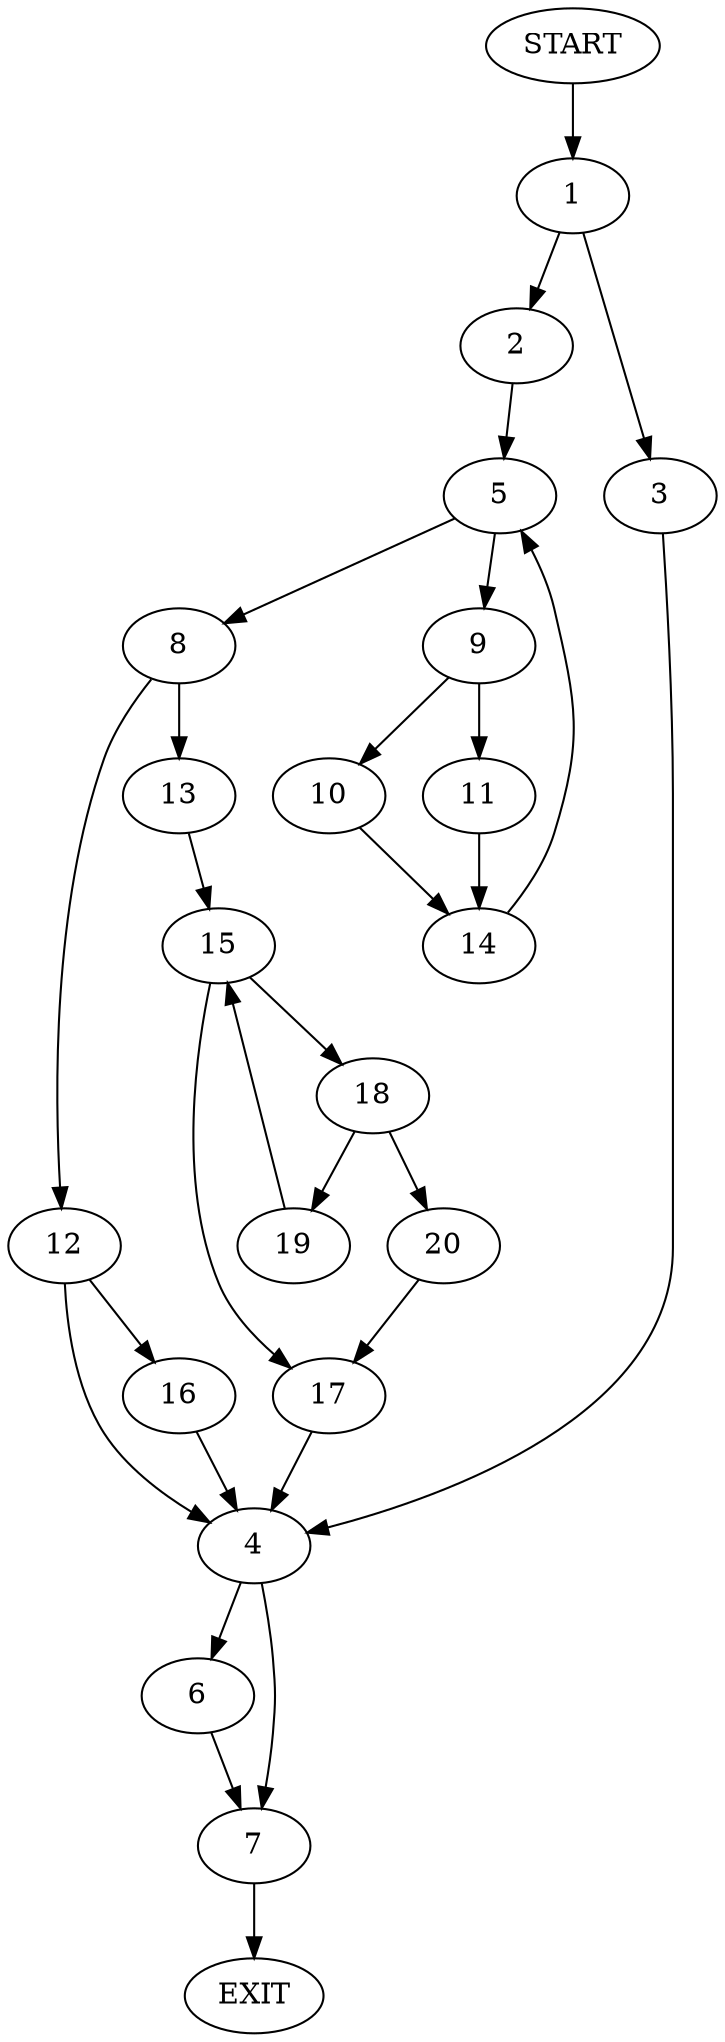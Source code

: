 digraph {
0 [label="START"]
21 [label="EXIT"]
0 -> 1
1 -> 2
1 -> 3
3 -> 4
2 -> 5
4 -> 6
4 -> 7
5 -> 8
5 -> 9
9 -> 10
9 -> 11
8 -> 12
8 -> 13
10 -> 14
11 -> 14
14 -> 5
13 -> 15
12 -> 4
12 -> 16
15 -> 17
15 -> 18
18 -> 19
18 -> 20
17 -> 4
20 -> 17
19 -> 15
16 -> 4
7 -> 21
6 -> 7
}
